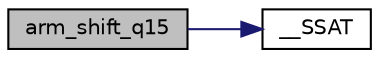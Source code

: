 digraph "arm_shift_q15"
{
 // LATEX_PDF_SIZE
  edge [fontname="Helvetica",fontsize="10",labelfontname="Helvetica",labelfontsize="10"];
  node [fontname="Helvetica",fontsize="10",shape=record];
  rankdir="LR";
  Node1 [label="arm_shift_q15",height=0.2,width=0.4,color="black", fillcolor="grey75", style="filled", fontcolor="black",tooltip="Shifts the elements of a Q15 vector a specified number of bits."];
  Node1 -> Node2 [color="midnightblue",fontsize="10",style="solid",fontname="Helvetica"];
  Node2 [label="__SSAT",height=0.2,width=0.4,color="black", fillcolor="white", style="filled",URL="$group___c_m_s_i_s___core___instruction_interface.html#ga372c0535573dde3e37f0f08c774a3487",tooltip="Signed Saturate."];
}
